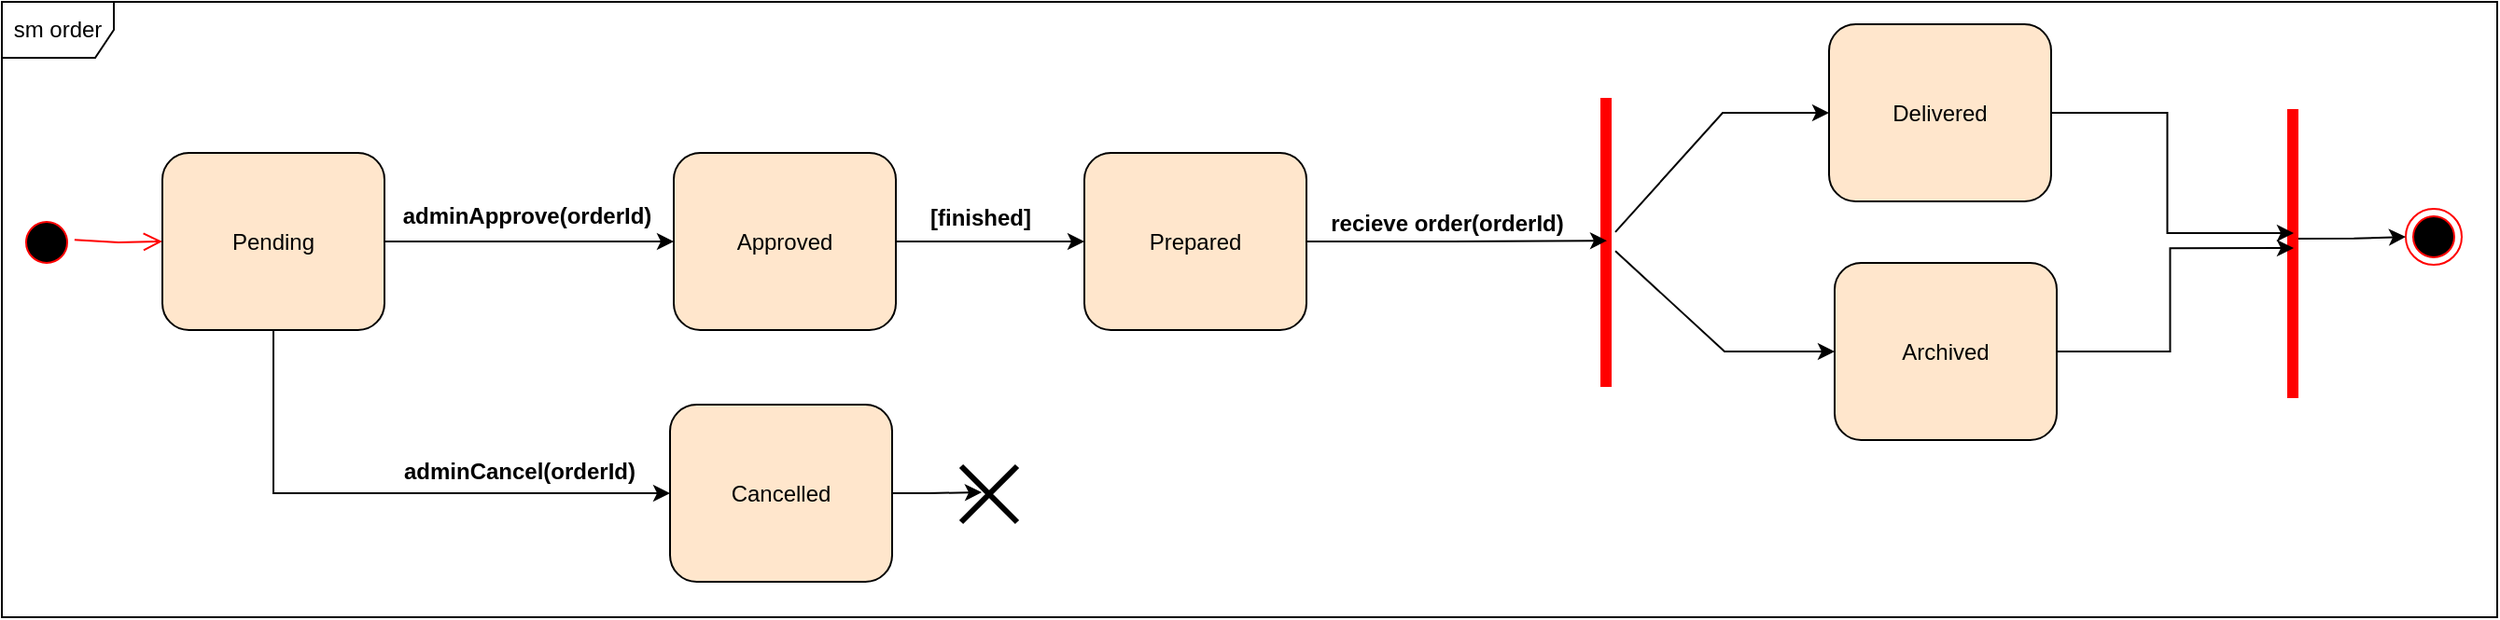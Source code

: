 <mxfile version="24.7.17">
  <diagram name="Page-1" id="tVyCz2zJRW9Rt1t9Aigx">
    <mxGraphModel dx="1674" dy="836" grid="0" gridSize="1" guides="1" tooltips="1" connect="1" arrows="1" fold="1" page="1" pageScale="1" pageWidth="3300" pageHeight="2339" math="0" shadow="0">
      <root>
        <mxCell id="0" />
        <mxCell id="1" parent="0" />
        <mxCell id="V4PutQKWJatf0HaBM0gG-3" value="" style="ellipse;html=1;shape=endState;fillColor=#000000;strokeColor=#ff0000;" vertex="1" parent="1">
          <mxGeometry x="2424" y="552" width="30" height="30" as="geometry" />
        </mxCell>
        <mxCell id="V4PutQKWJatf0HaBM0gG-11" value="" style="ellipse;html=1;shape=startState;fillColor=#000000;strokeColor=#ff0000;rotation=-90;" vertex="1" parent="1">
          <mxGeometry x="1145" y="555" width="30" height="30" as="geometry" />
        </mxCell>
        <mxCell id="V4PutQKWJatf0HaBM0gG-12" value="" style="edgeStyle=orthogonalEdgeStyle;html=1;verticalAlign=bottom;endArrow=open;endSize=8;strokeColor=#ff0000;rounded=0;entryX=0;entryY=0.5;entryDx=0;entryDy=0;" edge="1" source="V4PutQKWJatf0HaBM0gG-11" parent="1" target="V4PutQKWJatf0HaBM0gG-13">
          <mxGeometry relative="1" as="geometry">
            <mxPoint x="1259" y="567.5" as="targetPoint" />
          </mxGeometry>
        </mxCell>
        <mxCell id="V4PutQKWJatf0HaBM0gG-32" style="edgeStyle=orthogonalEdgeStyle;rounded=0;orthogonalLoop=1;jettySize=auto;html=1;entryX=0;entryY=0.5;entryDx=0;entryDy=0;" edge="1" parent="1" source="V4PutQKWJatf0HaBM0gG-13" target="V4PutQKWJatf0HaBM0gG-15">
          <mxGeometry relative="1" as="geometry" />
        </mxCell>
        <mxCell id="V4PutQKWJatf0HaBM0gG-33" style="edgeStyle=orthogonalEdgeStyle;rounded=0;orthogonalLoop=1;jettySize=auto;html=1;exitX=0.5;exitY=1;exitDx=0;exitDy=0;entryX=0;entryY=0.5;entryDx=0;entryDy=0;" edge="1" parent="1" source="V4PutQKWJatf0HaBM0gG-13" target="V4PutQKWJatf0HaBM0gG-27">
          <mxGeometry relative="1" as="geometry" />
        </mxCell>
        <mxCell id="V4PutQKWJatf0HaBM0gG-13" value="Pending" style="rounded=1;whiteSpace=wrap;html=1;fillColor=#FFE6CC;" vertex="1" parent="1">
          <mxGeometry x="1222" y="522" width="119" height="95" as="geometry" />
        </mxCell>
        <mxCell id="V4PutQKWJatf0HaBM0gG-34" style="edgeStyle=orthogonalEdgeStyle;rounded=0;orthogonalLoop=1;jettySize=auto;html=1;entryX=0;entryY=0.5;entryDx=0;entryDy=0;" edge="1" parent="1" source="V4PutQKWJatf0HaBM0gG-15" target="V4PutQKWJatf0HaBM0gG-16">
          <mxGeometry relative="1" as="geometry" />
        </mxCell>
        <mxCell id="V4PutQKWJatf0HaBM0gG-15" value="Approved" style="rounded=1;whiteSpace=wrap;html=1;fillColor=#FFE6CC;" vertex="1" parent="1">
          <mxGeometry x="1496" y="522" width="119" height="95" as="geometry" />
        </mxCell>
        <mxCell id="V4PutQKWJatf0HaBM0gG-16" value="Prepared" style="rounded=1;whiteSpace=wrap;html=1;fillColor=#FFE6CC;" vertex="1" parent="1">
          <mxGeometry x="1716" y="522" width="119" height="95" as="geometry" />
        </mxCell>
        <mxCell id="V4PutQKWJatf0HaBM0gG-23" value="" style="shape=umlDestroy;whiteSpace=wrap;html=1;strokeWidth=3;targetShapes=umlLifeline;" vertex="1" parent="1">
          <mxGeometry x="1650" y="690" width="30" height="30" as="geometry" />
        </mxCell>
        <mxCell id="V4PutQKWJatf0HaBM0gG-25" value="&lt;b&gt;adminApprove(orderId)&lt;/b&gt;" style="text;html=1;align=center;verticalAlign=middle;resizable=0;points=[];autosize=1;strokeColor=none;fillColor=none;" vertex="1" parent="1">
          <mxGeometry x="1341" y="542" width="152" height="27" as="geometry" />
        </mxCell>
        <mxCell id="V4PutQKWJatf0HaBM0gG-26" value="&lt;b&gt;adminCancel(&lt;/b&gt;&lt;b&gt;orderId)&lt;/b&gt;" style="text;html=1;align=center;verticalAlign=middle;resizable=0;points=[];autosize=1;strokeColor=none;fillColor=none;" vertex="1" parent="1">
          <mxGeometry x="1341" y="679" width="143" height="27" as="geometry" />
        </mxCell>
        <mxCell id="V4PutQKWJatf0HaBM0gG-27" value="Cancelled" style="rounded=1;whiteSpace=wrap;html=1;fillColor=#FFE6CC;" vertex="1" parent="1">
          <mxGeometry x="1494" y="657" width="119" height="95" as="geometry" />
        </mxCell>
        <mxCell id="V4PutQKWJatf0HaBM0gG-29" style="edgeStyle=orthogonalEdgeStyle;rounded=0;orthogonalLoop=1;jettySize=auto;html=1;entryX=0.367;entryY=0.467;entryDx=0;entryDy=0;entryPerimeter=0;" edge="1" parent="1" source="V4PutQKWJatf0HaBM0gG-27" target="V4PutQKWJatf0HaBM0gG-23">
          <mxGeometry relative="1" as="geometry" />
        </mxCell>
        <mxCell id="V4PutQKWJatf0HaBM0gG-35" value="&lt;b&gt;[finished]&lt;/b&gt;" style="text;html=1;align=center;verticalAlign=middle;resizable=0;points=[];autosize=1;strokeColor=none;fillColor=none;" vertex="1" parent="1">
          <mxGeometry x="1623" y="543" width="73" height="27" as="geometry" />
        </mxCell>
        <mxCell id="V4PutQKWJatf0HaBM0gG-48" style="edgeStyle=orthogonalEdgeStyle;rounded=0;orthogonalLoop=1;jettySize=auto;html=1;entryX=0;entryY=0.5;entryDx=0;entryDy=0;" edge="1" parent="1" source="V4PutQKWJatf0HaBM0gG-39" target="V4PutQKWJatf0HaBM0gG-44">
          <mxGeometry relative="1" as="geometry">
            <Array as="points">
              <mxPoint x="2059" y="629" />
            </Array>
          </mxGeometry>
        </mxCell>
        <mxCell id="V4PutQKWJatf0HaBM0gG-59" style="edgeStyle=orthogonalEdgeStyle;rounded=0;orthogonalLoop=1;jettySize=auto;html=1;entryX=0;entryY=0.5;entryDx=0;entryDy=0;" edge="1" parent="1" source="V4PutQKWJatf0HaBM0gG-39" target="V4PutQKWJatf0HaBM0gG-43">
          <mxGeometry relative="1" as="geometry">
            <Array as="points">
              <mxPoint x="2058" y="501" />
            </Array>
          </mxGeometry>
        </mxCell>
        <mxCell id="V4PutQKWJatf0HaBM0gG-39" value="" style="shape=line;html=1;strokeWidth=6;strokeColor=#ff0000;rotation=-90;fillColor=#4F4F4F;" vertex="1" parent="1">
          <mxGeometry x="1918" y="565" width="155" height="10" as="geometry" />
        </mxCell>
        <mxCell id="V4PutQKWJatf0HaBM0gG-43" value="Delivered" style="rounded=1;whiteSpace=wrap;html=1;fillColor=#FFE6CC;" vertex="1" parent="1">
          <mxGeometry x="2115" y="453" width="119" height="95" as="geometry" />
        </mxCell>
        <mxCell id="V4PutQKWJatf0HaBM0gG-44" value="Archived" style="rounded=1;whiteSpace=wrap;html=1;fillColor=#FFE6CC;" vertex="1" parent="1">
          <mxGeometry x="2118" y="581" width="119" height="95" as="geometry" />
        </mxCell>
        <mxCell id="V4PutQKWJatf0HaBM0gG-60" style="edgeStyle=orthogonalEdgeStyle;rounded=0;orthogonalLoop=1;jettySize=auto;html=1;entryX=0;entryY=0.5;entryDx=0;entryDy=0;exitX=0.552;exitY=0.45;exitDx=0;exitDy=0;exitPerimeter=0;" edge="1" parent="1" source="V4PutQKWJatf0HaBM0gG-45" target="V4PutQKWJatf0HaBM0gG-3">
          <mxGeometry relative="1" as="geometry">
            <mxPoint x="2370" y="568" as="sourcePoint" />
            <Array as="points" />
          </mxGeometry>
        </mxCell>
        <mxCell id="V4PutQKWJatf0HaBM0gG-45" value="" style="shape=line;html=1;strokeWidth=6;strokeColor=#ff0000;rotation=-90;fillColor=#4F4F4F;" vertex="1" parent="1">
          <mxGeometry x="2286" y="571" width="155" height="10" as="geometry" />
        </mxCell>
        <mxCell id="V4PutQKWJatf0HaBM0gG-46" style="edgeStyle=orthogonalEdgeStyle;rounded=0;orthogonalLoop=1;jettySize=auto;html=1;entryX=0.506;entryY=0.55;entryDx=0;entryDy=0;entryPerimeter=0;" edge="1" parent="1" source="V4PutQKWJatf0HaBM0gG-16" target="V4PutQKWJatf0HaBM0gG-39">
          <mxGeometry relative="1" as="geometry" />
        </mxCell>
        <mxCell id="V4PutQKWJatf0HaBM0gG-57" style="edgeStyle=orthogonalEdgeStyle;rounded=0;orthogonalLoop=1;jettySize=auto;html=1;entryX=0.571;entryY=0.55;entryDx=0;entryDy=0;entryPerimeter=0;" edge="1" parent="1" source="V4PutQKWJatf0HaBM0gG-43" target="V4PutQKWJatf0HaBM0gG-45">
          <mxGeometry relative="1" as="geometry" />
        </mxCell>
        <mxCell id="V4PutQKWJatf0HaBM0gG-58" style="edgeStyle=orthogonalEdgeStyle;rounded=0;orthogonalLoop=1;jettySize=auto;html=1;entryX=0.519;entryY=0.55;entryDx=0;entryDy=0;entryPerimeter=0;" edge="1" parent="1" source="V4PutQKWJatf0HaBM0gG-44" target="V4PutQKWJatf0HaBM0gG-45">
          <mxGeometry relative="1" as="geometry" />
        </mxCell>
        <mxCell id="V4PutQKWJatf0HaBM0gG-61" value="&lt;b&gt;recieve order(orderId)&lt;/b&gt;" style="text;html=1;align=center;verticalAlign=middle;resizable=0;points=[];autosize=1;strokeColor=none;fillColor=none;" vertex="1" parent="1">
          <mxGeometry x="1838" y="546" width="144" height="27" as="geometry" />
        </mxCell>
        <mxCell id="V4PutQKWJatf0HaBM0gG-62" value="sm order" style="shape=umlFrame;whiteSpace=wrap;html=1;pointerEvents=0;" vertex="1" parent="1">
          <mxGeometry x="1136" y="441" width="1337" height="330" as="geometry" />
        </mxCell>
      </root>
    </mxGraphModel>
  </diagram>
</mxfile>
